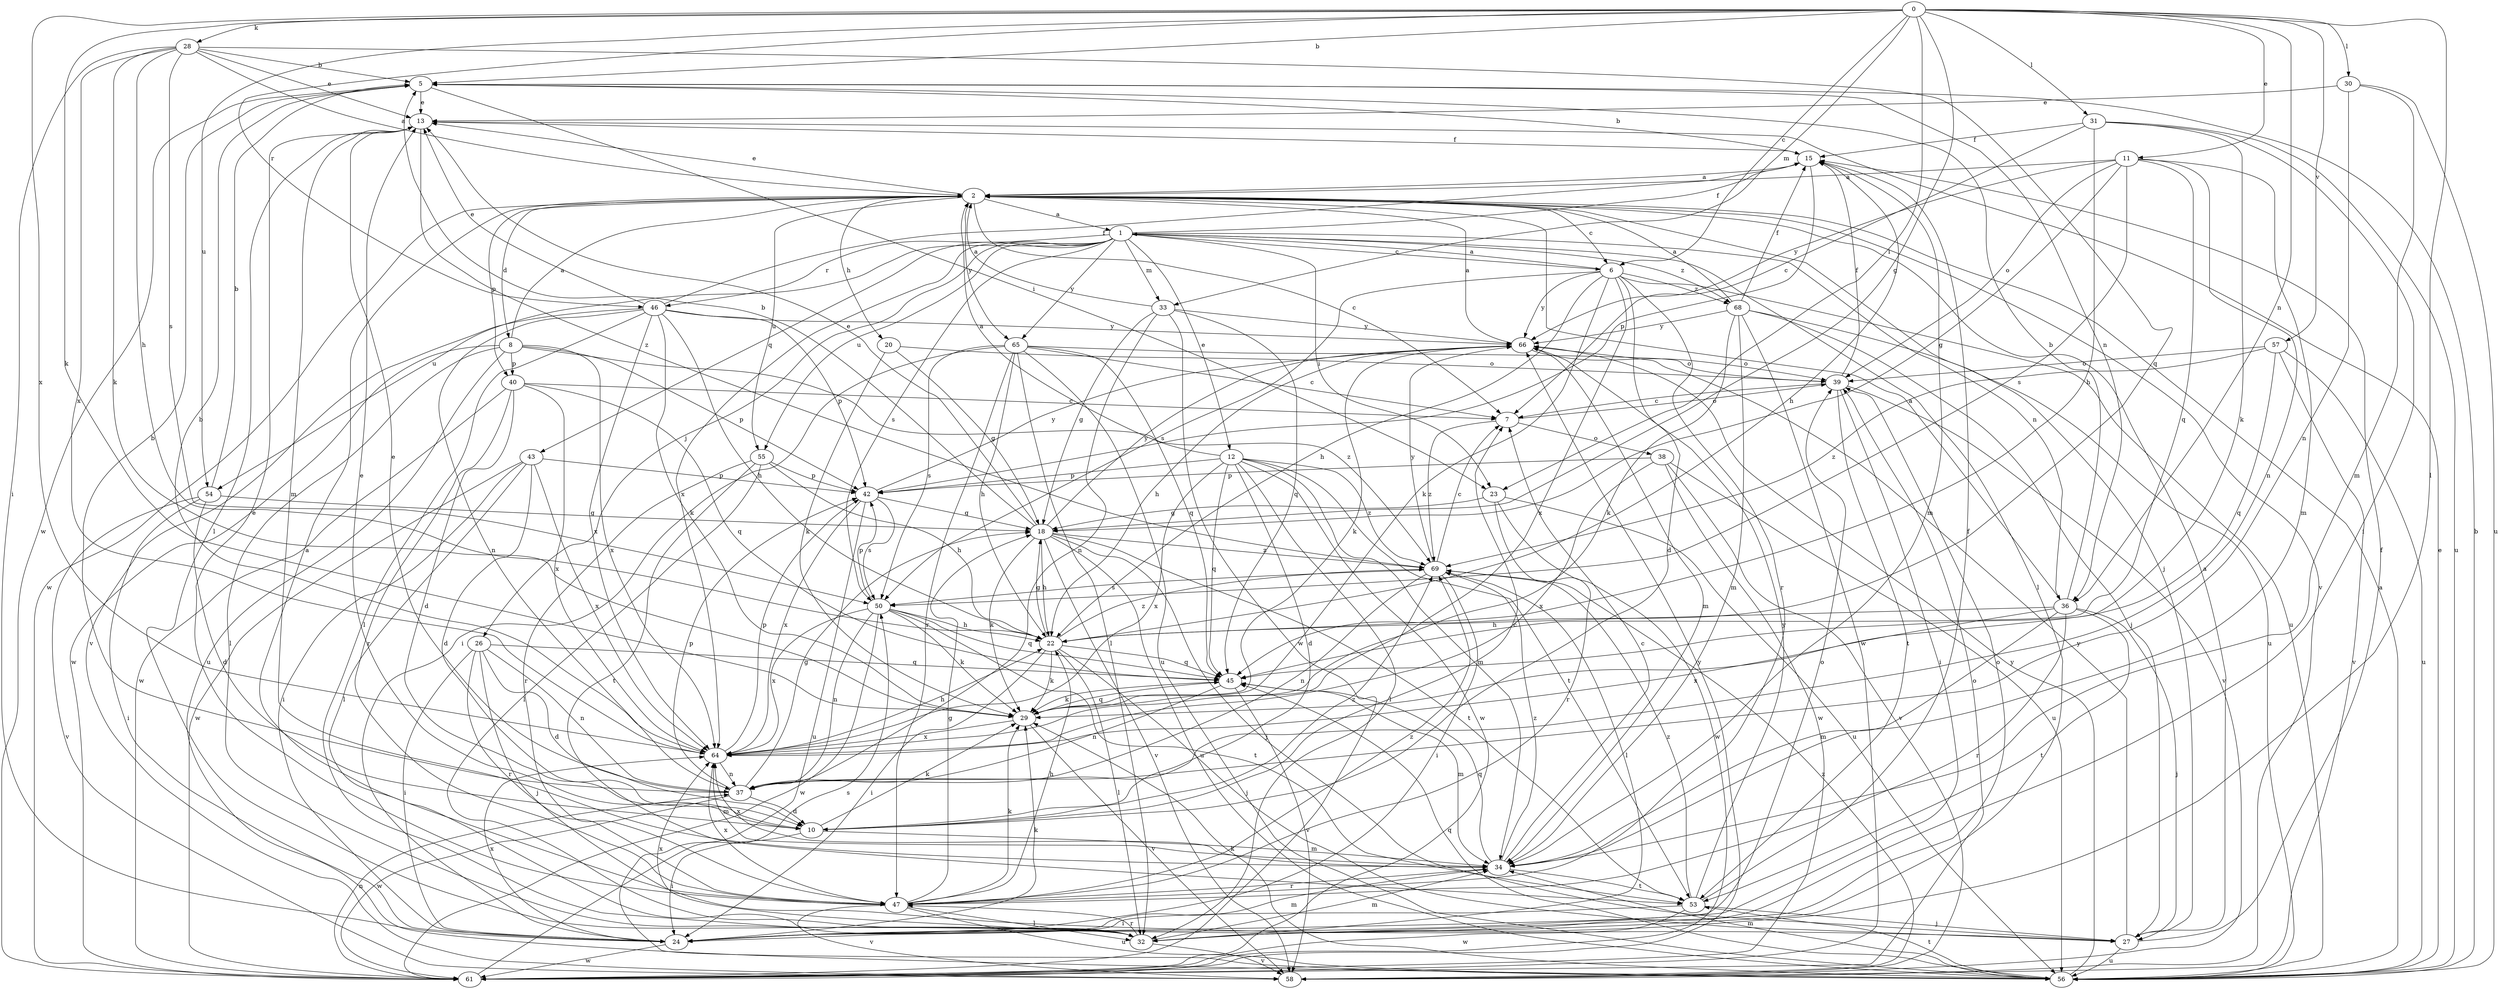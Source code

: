strict digraph  {
0;
1;
2;
5;
6;
7;
8;
10;
11;
12;
13;
15;
18;
20;
22;
23;
24;
26;
27;
28;
29;
30;
31;
32;
33;
34;
36;
37;
38;
39;
40;
42;
43;
45;
46;
47;
50;
53;
54;
55;
56;
57;
58;
61;
64;
65;
66;
68;
69;
0 -> 5  [label=b];
0 -> 6  [label=c];
0 -> 11  [label=e];
0 -> 18  [label=g];
0 -> 23  [label=i];
0 -> 28  [label=k];
0 -> 29  [label=k];
0 -> 30  [label=l];
0 -> 31  [label=l];
0 -> 32  [label=l];
0 -> 33  [label=m];
0 -> 36  [label=n];
0 -> 46  [label=r];
0 -> 54  [label=u];
0 -> 57  [label=v];
0 -> 64  [label=x];
1 -> 6  [label=c];
1 -> 12  [label=e];
1 -> 15  [label=f];
1 -> 23  [label=i];
1 -> 26  [label=j];
1 -> 32  [label=l];
1 -> 33  [label=m];
1 -> 36  [label=n];
1 -> 43  [label=q];
1 -> 46  [label=r];
1 -> 50  [label=s];
1 -> 54  [label=u];
1 -> 55  [label=u];
1 -> 64  [label=x];
1 -> 65  [label=y];
1 -> 68  [label=z];
2 -> 1  [label=a];
2 -> 6  [label=c];
2 -> 7  [label=c];
2 -> 8  [label=d];
2 -> 13  [label=e];
2 -> 20  [label=h];
2 -> 27  [label=j];
2 -> 40  [label=p];
2 -> 55  [label=u];
2 -> 58  [label=v];
2 -> 61  [label=w];
2 -> 65  [label=y];
5 -> 13  [label=e];
5 -> 23  [label=i];
5 -> 36  [label=n];
5 -> 61  [label=w];
6 -> 1  [label=a];
6 -> 10  [label=d];
6 -> 22  [label=h];
6 -> 29  [label=k];
6 -> 47  [label=r];
6 -> 50  [label=s];
6 -> 56  [label=u];
6 -> 64  [label=x];
6 -> 66  [label=y];
6 -> 68  [label=z];
7 -> 38  [label=o];
7 -> 39  [label=o];
7 -> 69  [label=z];
8 -> 2  [label=a];
8 -> 32  [label=l];
8 -> 40  [label=p];
8 -> 42  [label=p];
8 -> 56  [label=u];
8 -> 61  [label=w];
8 -> 64  [label=x];
8 -> 69  [label=z];
10 -> 7  [label=c];
10 -> 13  [label=e];
10 -> 24  [label=i];
10 -> 29  [label=k];
10 -> 34  [label=m];
10 -> 69  [label=z];
11 -> 2  [label=a];
11 -> 18  [label=g];
11 -> 34  [label=m];
11 -> 37  [label=n];
11 -> 39  [label=o];
11 -> 45  [label=q];
11 -> 50  [label=s];
11 -> 66  [label=y];
12 -> 2  [label=a];
12 -> 10  [label=d];
12 -> 32  [label=l];
12 -> 34  [label=m];
12 -> 42  [label=p];
12 -> 45  [label=q];
12 -> 53  [label=t];
12 -> 61  [label=w];
12 -> 64  [label=x];
12 -> 69  [label=z];
13 -> 15  [label=f];
13 -> 32  [label=l];
13 -> 34  [label=m];
13 -> 69  [label=z];
15 -> 2  [label=a];
15 -> 5  [label=b];
15 -> 22  [label=h];
15 -> 34  [label=m];
15 -> 42  [label=p];
18 -> 5  [label=b];
18 -> 13  [label=e];
18 -> 22  [label=h];
18 -> 27  [label=j];
18 -> 29  [label=k];
18 -> 53  [label=t];
18 -> 56  [label=u];
18 -> 58  [label=v];
18 -> 66  [label=y];
18 -> 69  [label=z];
20 -> 18  [label=g];
20 -> 29  [label=k];
20 -> 39  [label=o];
22 -> 18  [label=g];
22 -> 24  [label=i];
22 -> 27  [label=j];
22 -> 29  [label=k];
22 -> 32  [label=l];
22 -> 45  [label=q];
22 -> 69  [label=z];
23 -> 18  [label=g];
23 -> 47  [label=r];
23 -> 56  [label=u];
23 -> 61  [label=w];
24 -> 29  [label=k];
24 -> 34  [label=m];
24 -> 39  [label=o];
24 -> 61  [label=w];
24 -> 64  [label=x];
26 -> 10  [label=d];
26 -> 24  [label=i];
26 -> 27  [label=j];
26 -> 37  [label=n];
26 -> 45  [label=q];
26 -> 47  [label=r];
27 -> 2  [label=a];
27 -> 15  [label=f];
27 -> 56  [label=u];
27 -> 66  [label=y];
28 -> 2  [label=a];
28 -> 5  [label=b];
28 -> 13  [label=e];
28 -> 22  [label=h];
28 -> 24  [label=i];
28 -> 29  [label=k];
28 -> 45  [label=q];
28 -> 50  [label=s];
28 -> 64  [label=x];
29 -> 45  [label=q];
29 -> 58  [label=v];
29 -> 64  [label=x];
30 -> 13  [label=e];
30 -> 34  [label=m];
30 -> 37  [label=n];
30 -> 56  [label=u];
31 -> 7  [label=c];
31 -> 15  [label=f];
31 -> 22  [label=h];
31 -> 24  [label=i];
31 -> 29  [label=k];
31 -> 56  [label=u];
32 -> 34  [label=m];
32 -> 39  [label=o];
32 -> 47  [label=r];
32 -> 58  [label=v];
32 -> 64  [label=x];
33 -> 2  [label=a];
33 -> 18  [label=g];
33 -> 37  [label=n];
33 -> 45  [label=q];
33 -> 61  [label=w];
33 -> 66  [label=y];
34 -> 7  [label=c];
34 -> 45  [label=q];
34 -> 47  [label=r];
34 -> 53  [label=t];
34 -> 64  [label=x];
34 -> 69  [label=z];
36 -> 2  [label=a];
36 -> 5  [label=b];
36 -> 22  [label=h];
36 -> 27  [label=j];
36 -> 34  [label=m];
36 -> 47  [label=r];
36 -> 53  [label=t];
36 -> 64  [label=x];
37 -> 5  [label=b];
37 -> 10  [label=d];
37 -> 13  [label=e];
37 -> 18  [label=g];
37 -> 42  [label=p];
37 -> 61  [label=w];
38 -> 42  [label=p];
38 -> 56  [label=u];
38 -> 58  [label=v];
38 -> 61  [label=w];
38 -> 64  [label=x];
39 -> 7  [label=c];
39 -> 15  [label=f];
39 -> 24  [label=i];
39 -> 53  [label=t];
39 -> 58  [label=v];
40 -> 7  [label=c];
40 -> 10  [label=d];
40 -> 45  [label=q];
40 -> 47  [label=r];
40 -> 61  [label=w];
40 -> 64  [label=x];
42 -> 18  [label=g];
42 -> 50  [label=s];
42 -> 56  [label=u];
42 -> 64  [label=x];
42 -> 66  [label=y];
43 -> 10  [label=d];
43 -> 24  [label=i];
43 -> 32  [label=l];
43 -> 42  [label=p];
43 -> 61  [label=w];
43 -> 64  [label=x];
45 -> 29  [label=k];
45 -> 34  [label=m];
45 -> 37  [label=n];
45 -> 58  [label=v];
46 -> 13  [label=e];
46 -> 15  [label=f];
46 -> 22  [label=h];
46 -> 29  [label=k];
46 -> 32  [label=l];
46 -> 37  [label=n];
46 -> 42  [label=p];
46 -> 58  [label=v];
46 -> 64  [label=x];
46 -> 66  [label=y];
47 -> 2  [label=a];
47 -> 13  [label=e];
47 -> 18  [label=g];
47 -> 22  [label=h];
47 -> 29  [label=k];
47 -> 32  [label=l];
47 -> 56  [label=u];
47 -> 58  [label=v];
47 -> 64  [label=x];
47 -> 69  [label=z];
50 -> 22  [label=h];
50 -> 29  [label=k];
50 -> 37  [label=n];
50 -> 42  [label=p];
50 -> 45  [label=q];
50 -> 53  [label=t];
50 -> 61  [label=w];
50 -> 64  [label=x];
53 -> 15  [label=f];
53 -> 24  [label=i];
53 -> 27  [label=j];
53 -> 61  [label=w];
53 -> 66  [label=y];
53 -> 69  [label=z];
54 -> 5  [label=b];
54 -> 10  [label=d];
54 -> 18  [label=g];
54 -> 24  [label=i];
54 -> 58  [label=v];
55 -> 22  [label=h];
55 -> 32  [label=l];
55 -> 42  [label=p];
55 -> 47  [label=r];
55 -> 53  [label=t];
56 -> 2  [label=a];
56 -> 5  [label=b];
56 -> 13  [label=e];
56 -> 29  [label=k];
56 -> 34  [label=m];
56 -> 45  [label=q];
56 -> 53  [label=t];
56 -> 66  [label=y];
57 -> 39  [label=o];
57 -> 45  [label=q];
57 -> 56  [label=u];
57 -> 58  [label=v];
57 -> 69  [label=z];
58 -> 69  [label=z];
61 -> 37  [label=n];
61 -> 39  [label=o];
61 -> 50  [label=s];
61 -> 66  [label=y];
64 -> 5  [label=b];
64 -> 22  [label=h];
64 -> 34  [label=m];
64 -> 37  [label=n];
64 -> 42  [label=p];
65 -> 7  [label=c];
65 -> 22  [label=h];
65 -> 24  [label=i];
65 -> 32  [label=l];
65 -> 39  [label=o];
65 -> 45  [label=q];
65 -> 47  [label=r];
65 -> 50  [label=s];
65 -> 56  [label=u];
66 -> 2  [label=a];
66 -> 22  [label=h];
66 -> 29  [label=k];
66 -> 34  [label=m];
66 -> 39  [label=o];
68 -> 2  [label=a];
68 -> 15  [label=f];
68 -> 27  [label=j];
68 -> 29  [label=k];
68 -> 34  [label=m];
68 -> 56  [label=u];
68 -> 61  [label=w];
68 -> 66  [label=y];
69 -> 7  [label=c];
69 -> 24  [label=i];
69 -> 32  [label=l];
69 -> 37  [label=n];
69 -> 50  [label=s];
69 -> 66  [label=y];
}

